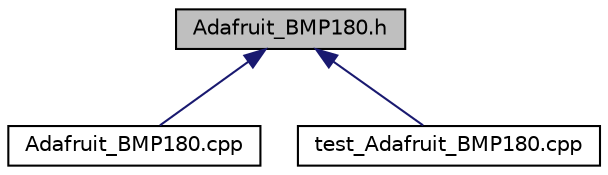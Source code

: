 digraph "Adafruit_BMP180.h"
{
 // INTERACTIVE_SVG=YES
  edge [fontname="Helvetica",fontsize="10",labelfontname="Helvetica",labelfontsize="10"];
  node [fontname="Helvetica",fontsize="10",shape=record];
  Node1 [label="Adafruit_BMP180.h",height=0.2,width=0.4,color="black", fillcolor="grey75", style="filled" fontcolor="black"];
  Node1 -> Node2 [dir="back",color="midnightblue",fontsize="10",style="solid",fontname="Helvetica"];
  Node2 [label="Adafruit_BMP180.cpp",height=0.2,width=0.4,color="black", fillcolor="white", style="filled",URL="$_adafruit___b_m_p180_8cpp.html",tooltip="Defininitions of methods declared in file Adafruit_BMP180.h."];
  Node1 -> Node3 [dir="back",color="midnightblue",fontsize="10",style="solid",fontname="Helvetica"];
  Node3 [label="test_Adafruit_BMP180.cpp",height=0.2,width=0.4,color="black", fillcolor="white", style="filled",URL="$test___adafruit___b_m_p180_8cpp.html",tooltip="Test for Adafruit_BMP180 sensor interface class."];
}
